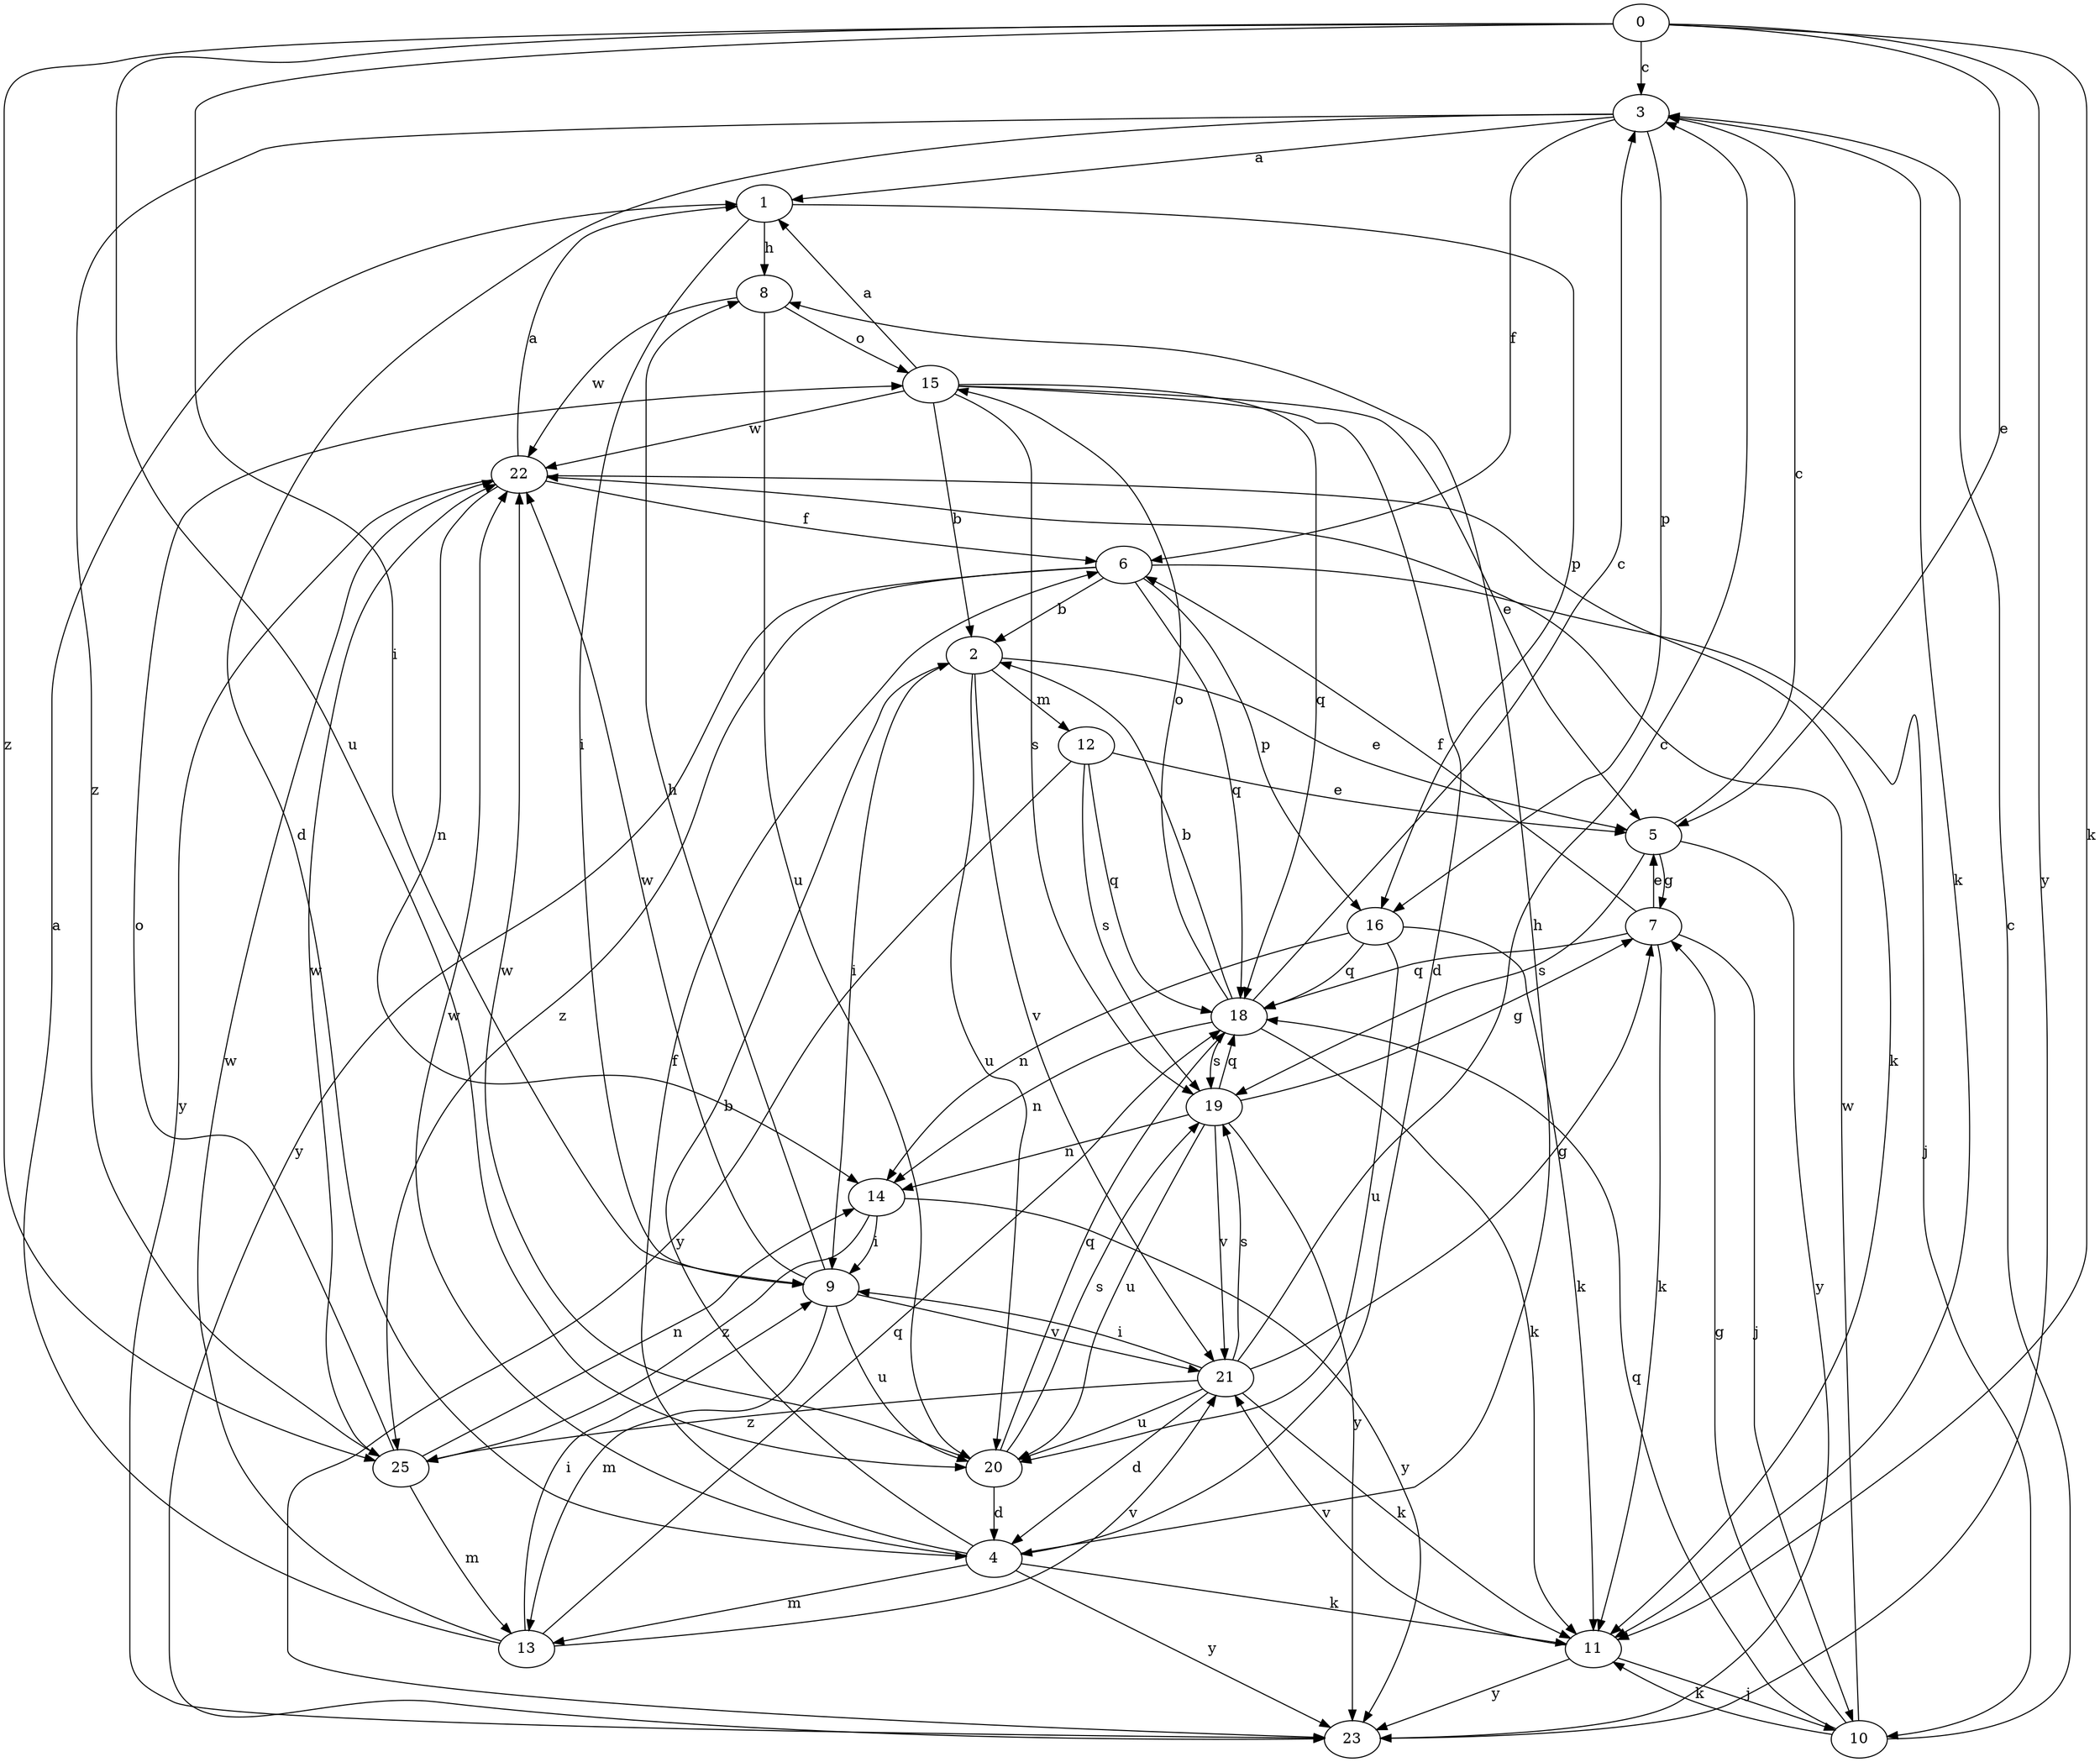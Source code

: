 strict digraph  {
0;
1;
2;
3;
4;
5;
6;
7;
8;
9;
10;
11;
12;
13;
14;
15;
16;
18;
19;
20;
21;
22;
23;
25;
0 -> 3  [label=c];
0 -> 5  [label=e];
0 -> 9  [label=i];
0 -> 11  [label=k];
0 -> 20  [label=u];
0 -> 23  [label=y];
0 -> 25  [label=z];
1 -> 8  [label=h];
1 -> 9  [label=i];
1 -> 16  [label=p];
2 -> 5  [label=e];
2 -> 9  [label=i];
2 -> 12  [label=m];
2 -> 20  [label=u];
2 -> 21  [label=v];
3 -> 1  [label=a];
3 -> 4  [label=d];
3 -> 6  [label=f];
3 -> 11  [label=k];
3 -> 16  [label=p];
3 -> 25  [label=z];
4 -> 2  [label=b];
4 -> 6  [label=f];
4 -> 8  [label=h];
4 -> 11  [label=k];
4 -> 13  [label=m];
4 -> 22  [label=w];
4 -> 23  [label=y];
5 -> 3  [label=c];
5 -> 7  [label=g];
5 -> 19  [label=s];
5 -> 23  [label=y];
6 -> 2  [label=b];
6 -> 10  [label=j];
6 -> 16  [label=p];
6 -> 18  [label=q];
6 -> 23  [label=y];
6 -> 25  [label=z];
7 -> 5  [label=e];
7 -> 6  [label=f];
7 -> 10  [label=j];
7 -> 11  [label=k];
7 -> 18  [label=q];
8 -> 15  [label=o];
8 -> 20  [label=u];
8 -> 22  [label=w];
9 -> 8  [label=h];
9 -> 13  [label=m];
9 -> 20  [label=u];
9 -> 21  [label=v];
9 -> 22  [label=w];
10 -> 3  [label=c];
10 -> 7  [label=g];
10 -> 11  [label=k];
10 -> 18  [label=q];
10 -> 22  [label=w];
11 -> 10  [label=j];
11 -> 21  [label=v];
11 -> 23  [label=y];
12 -> 5  [label=e];
12 -> 18  [label=q];
12 -> 19  [label=s];
12 -> 23  [label=y];
13 -> 1  [label=a];
13 -> 9  [label=i];
13 -> 18  [label=q];
13 -> 21  [label=v];
13 -> 22  [label=w];
14 -> 9  [label=i];
14 -> 23  [label=y];
14 -> 25  [label=z];
15 -> 1  [label=a];
15 -> 2  [label=b];
15 -> 4  [label=d];
15 -> 5  [label=e];
15 -> 18  [label=q];
15 -> 19  [label=s];
15 -> 22  [label=w];
16 -> 11  [label=k];
16 -> 14  [label=n];
16 -> 18  [label=q];
16 -> 20  [label=u];
18 -> 2  [label=b];
18 -> 3  [label=c];
18 -> 11  [label=k];
18 -> 14  [label=n];
18 -> 15  [label=o];
18 -> 19  [label=s];
19 -> 7  [label=g];
19 -> 14  [label=n];
19 -> 18  [label=q];
19 -> 20  [label=u];
19 -> 21  [label=v];
19 -> 23  [label=y];
20 -> 4  [label=d];
20 -> 18  [label=q];
20 -> 19  [label=s];
20 -> 22  [label=w];
21 -> 3  [label=c];
21 -> 4  [label=d];
21 -> 7  [label=g];
21 -> 9  [label=i];
21 -> 11  [label=k];
21 -> 19  [label=s];
21 -> 20  [label=u];
21 -> 25  [label=z];
22 -> 1  [label=a];
22 -> 6  [label=f];
22 -> 11  [label=k];
22 -> 14  [label=n];
22 -> 23  [label=y];
25 -> 13  [label=m];
25 -> 14  [label=n];
25 -> 15  [label=o];
25 -> 22  [label=w];
}
